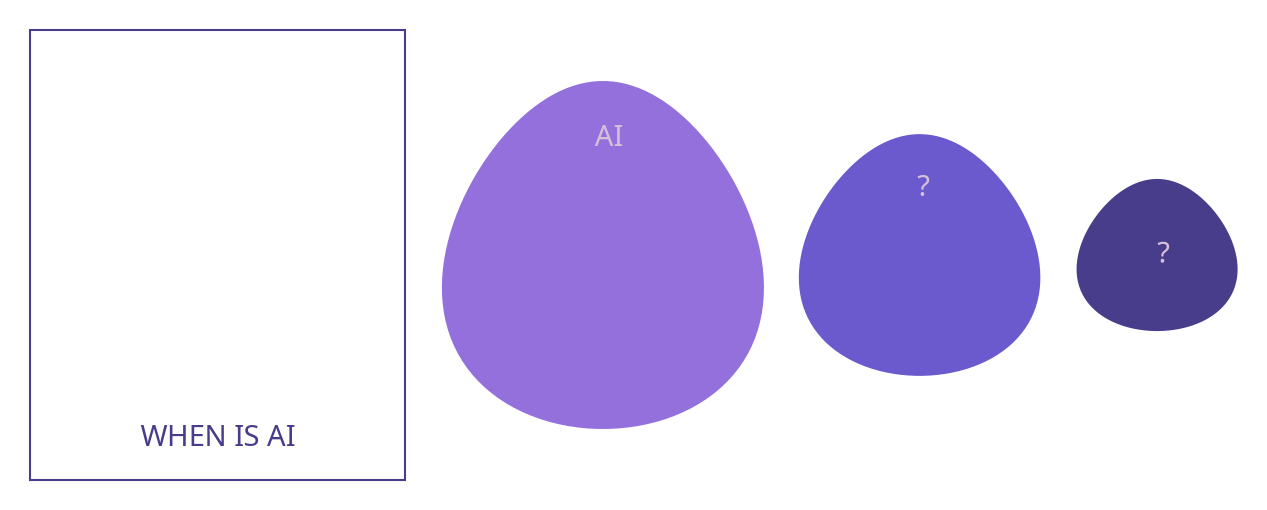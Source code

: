 digraph nest {
    bgcolor="transparent" pad=0.2
    node [shape=box fixedsize=true fontname="Avenir" fontcolor="darkslateblue"]
    x [width=2.5 height=3 pos="400, 80" label="\n\n\n\n\n\n\n\n\n\n\n            WHEN IS AI\l" color="darkslateblue"]
    node [shape=egg fixedsize=true fontname="Avenir" fontcolor="thistle" style=filled]
    {
        a [width=2 height=2.3 pos="400,90" label="        AI\l\n\n\n\n\n\n\n"  color="mediumpurple"];
        b [width=1.5 height=1.6 pos="400,65" label="       ?\l\n\n\n\n"  color="slateblue" ];
        c [width=1 height=1 pos="400,45" label="       ?\l"  color="darkslateblue"];
    }
}

